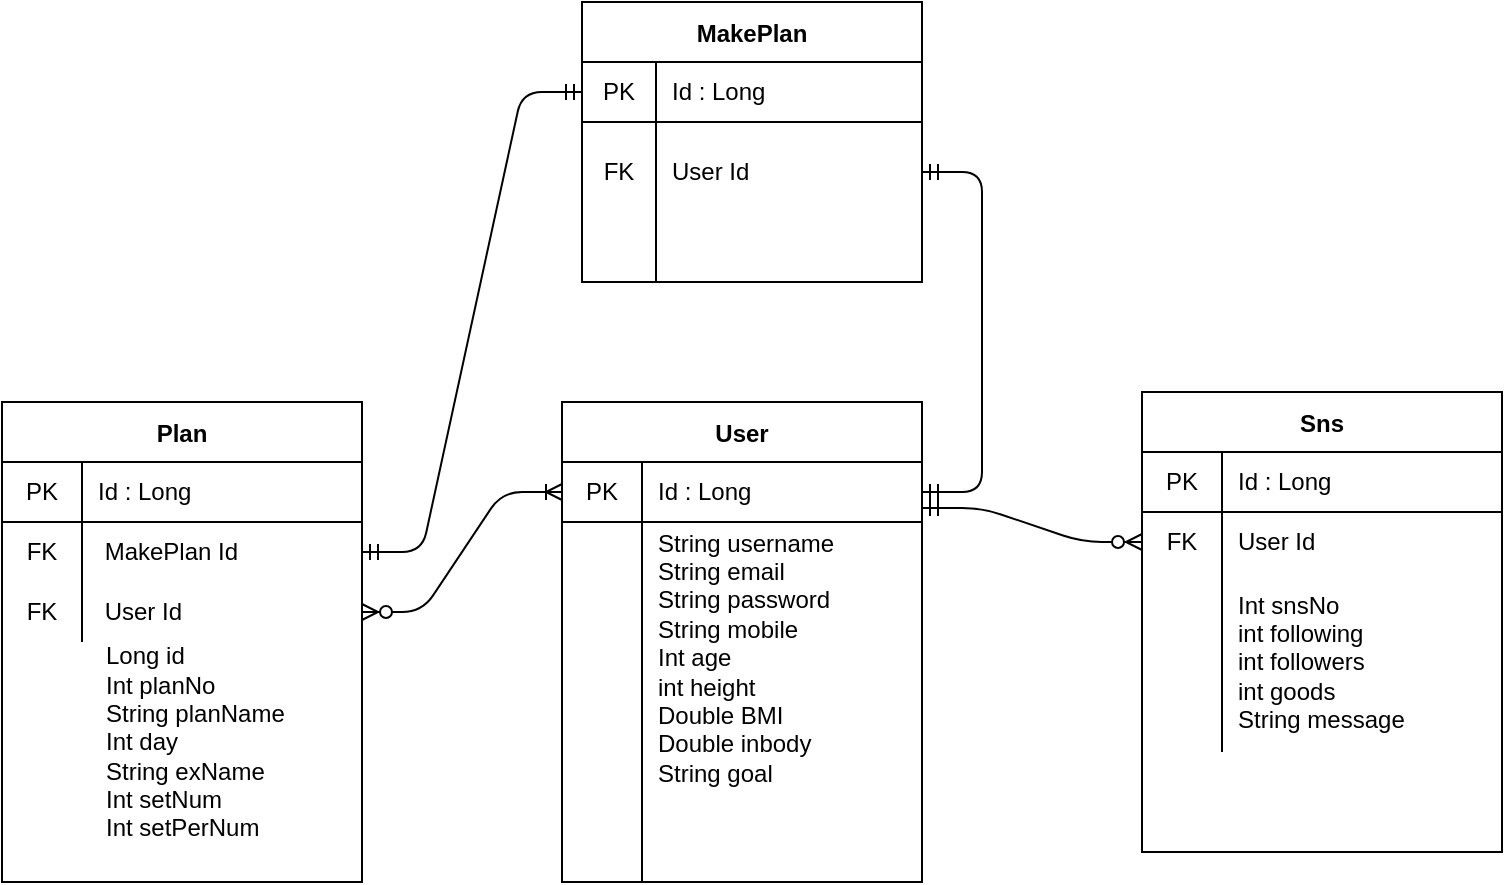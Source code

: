 <mxfile version="15.0.3" type="github">
  <diagram id="C5RBs43oDa-KdzZeNtuy" name="Page-1">
    <mxGraphModel dx="1422" dy="762" grid="1" gridSize="10" guides="1" tooltips="1" connect="1" arrows="1" fold="1" page="1" pageScale="1" pageWidth="827" pageHeight="1169" math="0" shadow="0">
      <root>
        <mxCell id="WIyWlLk6GJQsqaUBKTNV-0" />
        <mxCell id="WIyWlLk6GJQsqaUBKTNV-1" parent="WIyWlLk6GJQsqaUBKTNV-0" />
        <mxCell id="FrYNRP7M009hmTXqyjrP-15" value="User" style="shape=table;startSize=30;container=1;collapsible=0;childLayout=tableLayout;fixedRows=1;rowLines=0;fontStyle=1;align=center;pointerEvents=1;" vertex="1" parent="WIyWlLk6GJQsqaUBKTNV-1">
          <mxGeometry x="310" y="380" width="180" height="240" as="geometry" />
        </mxCell>
        <mxCell id="FrYNRP7M009hmTXqyjrP-16" value="" style="shape=partialRectangle;html=1;whiteSpace=wrap;collapsible=0;dropTarget=0;pointerEvents=1;fillColor=none;top=0;left=0;bottom=1;right=0;points=[[0,0.5],[1,0.5]];portConstraint=eastwest;" vertex="1" parent="FrYNRP7M009hmTXqyjrP-15">
          <mxGeometry y="30" width="180" height="30" as="geometry" />
        </mxCell>
        <mxCell id="FrYNRP7M009hmTXqyjrP-17" value="PK" style="shape=partialRectangle;html=1;whiteSpace=wrap;connectable=0;fillColor=none;top=0;left=0;bottom=0;right=0;overflow=hidden;pointerEvents=1;" vertex="1" parent="FrYNRP7M009hmTXqyjrP-16">
          <mxGeometry width="40" height="30" as="geometry" />
        </mxCell>
        <mxCell id="FrYNRP7M009hmTXqyjrP-18" value="Id : Long" style="shape=partialRectangle;html=1;whiteSpace=wrap;connectable=0;fillColor=none;top=0;left=0;bottom=0;right=0;align=left;spacingLeft=6;overflow=hidden;pointerEvents=1;" vertex="1" parent="FrYNRP7M009hmTXqyjrP-16">
          <mxGeometry x="40" width="140" height="30" as="geometry" />
        </mxCell>
        <mxCell id="FrYNRP7M009hmTXqyjrP-19" value="" style="shape=partialRectangle;html=1;whiteSpace=wrap;collapsible=0;dropTarget=0;pointerEvents=1;fillColor=none;top=0;left=0;bottom=0;right=0;points=[[0,0.5],[1,0.5]];portConstraint=eastwest;" vertex="1" parent="FrYNRP7M009hmTXqyjrP-15">
          <mxGeometry y="60" width="180" height="150" as="geometry" />
        </mxCell>
        <mxCell id="FrYNRP7M009hmTXqyjrP-20" value="" style="shape=partialRectangle;html=1;whiteSpace=wrap;connectable=0;fillColor=none;top=0;left=0;bottom=0;right=0;overflow=hidden;pointerEvents=1;" vertex="1" parent="FrYNRP7M009hmTXqyjrP-19">
          <mxGeometry width="40" height="150" as="geometry" />
        </mxCell>
        <mxCell id="FrYNRP7M009hmTXqyjrP-21" value="String username&lt;br style=&quot;padding: 0px ; margin: 0px&quot;&gt;String email&lt;br style=&quot;padding: 0px ; margin: 0px&quot;&gt;String password&lt;br style=&quot;padding: 0px ; margin: 0px&quot;&gt;String mobile&lt;br style=&quot;padding: 0px ; margin: 0px&quot;&gt;Int age&lt;br style=&quot;padding: 0px ; margin: 0px&quot;&gt;int height&lt;br style=&quot;padding: 0px ; margin: 0px&quot;&gt;Double BMI&lt;br style=&quot;padding: 0px ; margin: 0px&quot;&gt;Double inbody&lt;br style=&quot;padding: 0px ; margin: 0px&quot;&gt;String goal&lt;div style=&quot;padding: 0px ; margin: 0px&quot;&gt;&lt;br style=&quot;padding: 0px ; margin: 0px&quot;&gt;&lt;/div&gt;" style="shape=partialRectangle;html=1;whiteSpace=wrap;connectable=0;fillColor=none;top=0;left=0;bottom=0;right=0;align=left;spacingLeft=6;overflow=hidden;pointerEvents=1;" vertex="1" parent="FrYNRP7M009hmTXqyjrP-19">
          <mxGeometry x="40" width="140" height="150" as="geometry" />
        </mxCell>
        <mxCell id="FrYNRP7M009hmTXqyjrP-22" value="" style="shape=partialRectangle;html=1;whiteSpace=wrap;collapsible=0;dropTarget=0;pointerEvents=1;fillColor=none;top=0;left=0;bottom=0;right=0;points=[[0,0.5],[1,0.5]];portConstraint=eastwest;" vertex="1" parent="FrYNRP7M009hmTXqyjrP-15">
          <mxGeometry y="210" width="180" height="30" as="geometry" />
        </mxCell>
        <mxCell id="FrYNRP7M009hmTXqyjrP-23" value="" style="shape=partialRectangle;html=1;whiteSpace=wrap;connectable=0;fillColor=none;top=0;left=0;bottom=0;right=0;overflow=hidden;pointerEvents=1;" vertex="1" parent="FrYNRP7M009hmTXqyjrP-22">
          <mxGeometry width="40" height="30" as="geometry" />
        </mxCell>
        <mxCell id="FrYNRP7M009hmTXqyjrP-24" value="" style="shape=partialRectangle;html=1;whiteSpace=wrap;connectable=0;fillColor=none;top=0;left=0;bottom=0;right=0;align=left;spacingLeft=6;overflow=hidden;pointerEvents=1;" vertex="1" parent="FrYNRP7M009hmTXqyjrP-22">
          <mxGeometry x="40" width="140" height="30" as="geometry" />
        </mxCell>
        <mxCell id="FrYNRP7M009hmTXqyjrP-34" value="MakePlan" style="shape=table;startSize=30;container=1;collapsible=0;childLayout=tableLayout;fixedRows=1;rowLines=0;fontStyle=1;align=center;pointerEvents=1;" vertex="1" parent="WIyWlLk6GJQsqaUBKTNV-1">
          <mxGeometry x="320" y="180" width="170" height="140" as="geometry" />
        </mxCell>
        <mxCell id="FrYNRP7M009hmTXqyjrP-35" value="" style="shape=partialRectangle;html=1;whiteSpace=wrap;collapsible=0;dropTarget=0;pointerEvents=1;fillColor=none;top=0;left=0;bottom=1;right=0;points=[[0,0.5],[1,0.5]];portConstraint=eastwest;" vertex="1" parent="FrYNRP7M009hmTXqyjrP-34">
          <mxGeometry y="30" width="170" height="30" as="geometry" />
        </mxCell>
        <mxCell id="FrYNRP7M009hmTXqyjrP-36" value="PK" style="shape=partialRectangle;html=1;whiteSpace=wrap;connectable=0;fillColor=none;top=0;left=0;bottom=0;right=0;overflow=hidden;pointerEvents=1;" vertex="1" parent="FrYNRP7M009hmTXqyjrP-35">
          <mxGeometry width="37" height="30" as="geometry" />
        </mxCell>
        <mxCell id="FrYNRP7M009hmTXqyjrP-37" value="Id : Long" style="shape=partialRectangle;html=1;whiteSpace=wrap;connectable=0;fillColor=none;top=0;left=0;bottom=0;right=0;align=left;spacingLeft=6;overflow=hidden;pointerEvents=1;" vertex="1" parent="FrYNRP7M009hmTXqyjrP-35">
          <mxGeometry x="37" width="133" height="30" as="geometry" />
        </mxCell>
        <mxCell id="FrYNRP7M009hmTXqyjrP-38" value="" style="shape=partialRectangle;html=1;whiteSpace=wrap;collapsible=0;dropTarget=0;pointerEvents=1;fillColor=none;top=0;left=0;bottom=0;right=0;points=[[0,0.5],[1,0.5]];portConstraint=eastwest;" vertex="1" parent="FrYNRP7M009hmTXqyjrP-34">
          <mxGeometry y="60" width="170" height="50" as="geometry" />
        </mxCell>
        <mxCell id="FrYNRP7M009hmTXqyjrP-39" value="FK" style="shape=partialRectangle;html=1;whiteSpace=wrap;connectable=0;fillColor=none;top=0;left=0;bottom=0;right=0;overflow=hidden;pointerEvents=1;" vertex="1" parent="FrYNRP7M009hmTXqyjrP-38">
          <mxGeometry width="37" height="50" as="geometry" />
        </mxCell>
        <mxCell id="FrYNRP7M009hmTXqyjrP-40" value="User Id" style="shape=partialRectangle;html=1;whiteSpace=wrap;connectable=0;fillColor=none;top=0;left=0;bottom=0;right=0;align=left;spacingLeft=6;overflow=hidden;pointerEvents=1;" vertex="1" parent="FrYNRP7M009hmTXqyjrP-38">
          <mxGeometry x="37" width="133" height="50" as="geometry" />
        </mxCell>
        <mxCell id="FrYNRP7M009hmTXqyjrP-41" value="" style="shape=partialRectangle;html=1;whiteSpace=wrap;collapsible=0;dropTarget=0;pointerEvents=1;fillColor=none;top=0;left=0;bottom=0;right=0;points=[[0,0.5],[1,0.5]];portConstraint=eastwest;" vertex="1" parent="FrYNRP7M009hmTXqyjrP-34">
          <mxGeometry y="110" width="170" height="30" as="geometry" />
        </mxCell>
        <mxCell id="FrYNRP7M009hmTXqyjrP-42" value="" style="shape=partialRectangle;html=1;whiteSpace=wrap;connectable=0;fillColor=none;top=0;left=0;bottom=0;right=0;overflow=hidden;pointerEvents=1;" vertex="1" parent="FrYNRP7M009hmTXqyjrP-41">
          <mxGeometry width="37" height="30" as="geometry" />
        </mxCell>
        <mxCell id="FrYNRP7M009hmTXqyjrP-43" value="" style="shape=partialRectangle;html=1;whiteSpace=wrap;connectable=0;fillColor=none;top=0;left=0;bottom=0;right=0;align=left;spacingLeft=6;overflow=hidden;pointerEvents=1;" vertex="1" parent="FrYNRP7M009hmTXqyjrP-41">
          <mxGeometry x="37" width="133" height="30" as="geometry" />
        </mxCell>
        <mxCell id="FrYNRP7M009hmTXqyjrP-44" value="Sns" style="shape=table;startSize=30;container=1;collapsible=0;childLayout=tableLayout;fixedRows=1;rowLines=0;fontStyle=1;align=center;pointerEvents=1;" vertex="1" parent="WIyWlLk6GJQsqaUBKTNV-1">
          <mxGeometry x="600" y="375" width="180" height="230" as="geometry" />
        </mxCell>
        <mxCell id="FrYNRP7M009hmTXqyjrP-45" value="" style="shape=partialRectangle;html=1;whiteSpace=wrap;collapsible=0;dropTarget=0;pointerEvents=1;fillColor=none;top=0;left=0;bottom=1;right=0;points=[[0,0.5],[1,0.5]];portConstraint=eastwest;" vertex="1" parent="FrYNRP7M009hmTXqyjrP-44">
          <mxGeometry y="30" width="180" height="30" as="geometry" />
        </mxCell>
        <mxCell id="FrYNRP7M009hmTXqyjrP-46" value="PK" style="shape=partialRectangle;html=1;whiteSpace=wrap;connectable=0;fillColor=none;top=0;left=0;bottom=0;right=0;overflow=hidden;pointerEvents=1;" vertex="1" parent="FrYNRP7M009hmTXqyjrP-45">
          <mxGeometry width="40" height="30" as="geometry" />
        </mxCell>
        <mxCell id="FrYNRP7M009hmTXqyjrP-47" value="Id : Long" style="shape=partialRectangle;html=1;whiteSpace=wrap;connectable=0;fillColor=none;top=0;left=0;bottom=0;right=0;align=left;spacingLeft=6;overflow=hidden;pointerEvents=1;" vertex="1" parent="FrYNRP7M009hmTXqyjrP-45">
          <mxGeometry x="40" width="140" height="30" as="geometry" />
        </mxCell>
        <mxCell id="FrYNRP7M009hmTXqyjrP-48" value="" style="shape=partialRectangle;html=1;whiteSpace=wrap;collapsible=0;dropTarget=0;pointerEvents=1;fillColor=none;top=0;left=0;bottom=0;right=0;points=[[0,0.5],[1,0.5]];portConstraint=eastwest;" vertex="1" parent="FrYNRP7M009hmTXqyjrP-44">
          <mxGeometry y="60" width="180" height="30" as="geometry" />
        </mxCell>
        <mxCell id="FrYNRP7M009hmTXqyjrP-49" value="FK" style="shape=partialRectangle;html=1;whiteSpace=wrap;connectable=0;fillColor=none;top=0;left=0;bottom=0;right=0;overflow=hidden;pointerEvents=1;" vertex="1" parent="FrYNRP7M009hmTXqyjrP-48">
          <mxGeometry width="40" height="30" as="geometry" />
        </mxCell>
        <mxCell id="FrYNRP7M009hmTXqyjrP-50" value="User Id" style="shape=partialRectangle;html=1;whiteSpace=wrap;connectable=0;fillColor=none;top=0;left=0;bottom=0;right=0;align=left;spacingLeft=6;overflow=hidden;pointerEvents=1;" vertex="1" parent="FrYNRP7M009hmTXqyjrP-48">
          <mxGeometry x="40" width="140" height="30" as="geometry" />
        </mxCell>
        <mxCell id="FrYNRP7M009hmTXqyjrP-51" value="" style="shape=partialRectangle;html=1;whiteSpace=wrap;collapsible=0;dropTarget=0;pointerEvents=1;fillColor=none;top=0;left=0;bottom=0;right=0;points=[[0,0.5],[1,0.5]];portConstraint=eastwest;" vertex="1" parent="FrYNRP7M009hmTXqyjrP-44">
          <mxGeometry y="90" width="180" height="90" as="geometry" />
        </mxCell>
        <mxCell id="FrYNRP7M009hmTXqyjrP-52" value="" style="shape=partialRectangle;html=1;whiteSpace=wrap;connectable=0;fillColor=none;top=0;left=0;bottom=0;right=0;overflow=hidden;pointerEvents=1;" vertex="1" parent="FrYNRP7M009hmTXqyjrP-51">
          <mxGeometry width="40" height="90" as="geometry" />
        </mxCell>
        <mxCell id="FrYNRP7M009hmTXqyjrP-53" value="Int snsNo&lt;br style=&quot;padding: 0px ; margin: 0px&quot;&gt;int following&lt;br style=&quot;padding: 0px ; margin: 0px&quot;&gt;int followers&lt;br style=&quot;padding: 0px ; margin: 0px&quot;&gt;int goods&lt;br style=&quot;padding: 0px ; margin: 0px&quot;&gt;String message" style="shape=partialRectangle;html=1;whiteSpace=wrap;connectable=0;fillColor=none;top=0;left=0;bottom=0;right=0;align=left;spacingLeft=6;overflow=hidden;pointerEvents=1;" vertex="1" parent="FrYNRP7M009hmTXqyjrP-51">
          <mxGeometry x="40" width="140" height="90" as="geometry" />
        </mxCell>
        <mxCell id="FrYNRP7M009hmTXqyjrP-54" value="Plan" style="shape=table;startSize=30;container=1;collapsible=0;childLayout=tableLayout;fixedRows=1;rowLines=0;fontStyle=1;align=center;pointerEvents=1;" vertex="1" parent="WIyWlLk6GJQsqaUBKTNV-1">
          <mxGeometry x="30" y="380" width="180" height="240" as="geometry" />
        </mxCell>
        <mxCell id="FrYNRP7M009hmTXqyjrP-55" value="" style="shape=partialRectangle;html=1;whiteSpace=wrap;collapsible=0;dropTarget=0;pointerEvents=1;fillColor=none;top=0;left=0;bottom=1;right=0;points=[[0,0.5],[1,0.5]];portConstraint=eastwest;" vertex="1" parent="FrYNRP7M009hmTXqyjrP-54">
          <mxGeometry y="30" width="180" height="30" as="geometry" />
        </mxCell>
        <mxCell id="FrYNRP7M009hmTXqyjrP-56" value="PK" style="shape=partialRectangle;html=1;whiteSpace=wrap;connectable=0;fillColor=none;top=0;left=0;bottom=0;right=0;overflow=hidden;pointerEvents=1;" vertex="1" parent="FrYNRP7M009hmTXqyjrP-55">
          <mxGeometry width="40" height="30" as="geometry" />
        </mxCell>
        <mxCell id="FrYNRP7M009hmTXqyjrP-57" value="Id : Long" style="shape=partialRectangle;html=1;whiteSpace=wrap;connectable=0;fillColor=none;top=0;left=0;bottom=0;right=0;align=left;spacingLeft=6;overflow=hidden;pointerEvents=1;" vertex="1" parent="FrYNRP7M009hmTXqyjrP-55">
          <mxGeometry x="40" width="140" height="30" as="geometry" />
        </mxCell>
        <mxCell id="FrYNRP7M009hmTXqyjrP-58" value="" style="shape=partialRectangle;html=1;whiteSpace=wrap;collapsible=0;dropTarget=0;pointerEvents=1;fillColor=none;top=0;left=0;bottom=0;right=0;points=[[0,0.5],[1,0.5]];portConstraint=eastwest;" vertex="1" parent="FrYNRP7M009hmTXqyjrP-54">
          <mxGeometry y="60" width="180" height="30" as="geometry" />
        </mxCell>
        <mxCell id="FrYNRP7M009hmTXqyjrP-59" value="FK" style="shape=partialRectangle;html=1;whiteSpace=wrap;connectable=0;fillColor=none;top=0;left=0;bottom=0;right=0;overflow=hidden;pointerEvents=1;" vertex="1" parent="FrYNRP7M009hmTXqyjrP-58">
          <mxGeometry width="40" height="30" as="geometry" />
        </mxCell>
        <mxCell id="FrYNRP7M009hmTXqyjrP-60" value="&amp;nbsp;MakePlan Id" style="shape=partialRectangle;html=1;whiteSpace=wrap;connectable=0;fillColor=none;top=0;left=0;bottom=0;right=0;align=left;spacingLeft=6;overflow=hidden;pointerEvents=1;" vertex="1" parent="FrYNRP7M009hmTXqyjrP-58">
          <mxGeometry x="40" width="140" height="30" as="geometry" />
        </mxCell>
        <mxCell id="FrYNRP7M009hmTXqyjrP-61" value="" style="shape=partialRectangle;html=1;whiteSpace=wrap;collapsible=0;dropTarget=0;pointerEvents=1;fillColor=none;top=0;left=0;bottom=0;right=0;points=[[0,0.5],[1,0.5]];portConstraint=eastwest;" vertex="1" parent="FrYNRP7M009hmTXqyjrP-54">
          <mxGeometry y="90" width="180" height="30" as="geometry" />
        </mxCell>
        <mxCell id="FrYNRP7M009hmTXqyjrP-62" value="FK" style="shape=partialRectangle;html=1;whiteSpace=wrap;connectable=0;fillColor=none;top=0;left=0;bottom=0;right=0;overflow=hidden;pointerEvents=1;" vertex="1" parent="FrYNRP7M009hmTXqyjrP-61">
          <mxGeometry width="40" height="30" as="geometry" />
        </mxCell>
        <mxCell id="FrYNRP7M009hmTXqyjrP-63" value="&amp;nbsp;User Id" style="shape=partialRectangle;html=1;whiteSpace=wrap;connectable=0;fillColor=none;top=0;left=0;bottom=0;right=0;align=left;spacingLeft=6;overflow=hidden;pointerEvents=1;" vertex="1" parent="FrYNRP7M009hmTXqyjrP-61">
          <mxGeometry x="40" width="140" height="30" as="geometry" />
        </mxCell>
        <mxCell id="FrYNRP7M009hmTXqyjrP-65" value="&lt;div&gt;Long id&lt;/div&gt;&lt;div&gt;Int planNo&lt;/div&gt;&lt;div&gt;String planName&lt;/div&gt;&lt;div&gt;Int day&lt;/div&gt;&lt;div&gt;String exName&lt;/div&gt;&lt;div&gt;Int setNum&lt;/div&gt;&lt;div&gt;Int setPerNum&lt;/div&gt;" style="text;html=1;align=left;verticalAlign=middle;resizable=0;points=[];autosize=1;strokeColor=none;" vertex="1" parent="WIyWlLk6GJQsqaUBKTNV-1">
          <mxGeometry x="80" y="500" width="100" height="100" as="geometry" />
        </mxCell>
        <mxCell id="FrYNRP7M009hmTXqyjrP-69" value="" style="edgeStyle=entityRelationEdgeStyle;fontSize=12;html=1;endArrow=ERmandOne;startArrow=ERmandOne;exitX=1;exitY=0.5;exitDx=0;exitDy=0;entryX=0;entryY=0.5;entryDx=0;entryDy=0;" edge="1" parent="WIyWlLk6GJQsqaUBKTNV-1" source="FrYNRP7M009hmTXqyjrP-58" target="FrYNRP7M009hmTXqyjrP-35">
          <mxGeometry width="100" height="100" relative="1" as="geometry">
            <mxPoint x="-60" y="430" as="sourcePoint" />
            <mxPoint x="340" y="660" as="targetPoint" />
          </mxGeometry>
        </mxCell>
        <mxCell id="FrYNRP7M009hmTXqyjrP-70" value="" style="edgeStyle=entityRelationEdgeStyle;fontSize=12;html=1;endArrow=ERoneToMany;startArrow=ERzeroToMany;entryX=0;entryY=0.5;entryDx=0;entryDy=0;exitX=1;exitY=0.5;exitDx=0;exitDy=0;" edge="1" parent="WIyWlLk6GJQsqaUBKTNV-1" source="FrYNRP7M009hmTXqyjrP-61" target="FrYNRP7M009hmTXqyjrP-16">
          <mxGeometry width="100" height="100" relative="1" as="geometry">
            <mxPoint x="220" y="590" as="sourcePoint" />
            <mxPoint x="320" y="490" as="targetPoint" />
          </mxGeometry>
        </mxCell>
        <mxCell id="FrYNRP7M009hmTXqyjrP-71" value="" style="edgeStyle=entityRelationEdgeStyle;fontSize=12;html=1;endArrow=ERzeroToMany;startArrow=ERmandOne;entryX=0;entryY=0.5;entryDx=0;entryDy=0;" edge="1" parent="WIyWlLk6GJQsqaUBKTNV-1" target="FrYNRP7M009hmTXqyjrP-48">
          <mxGeometry width="100" height="100" relative="1" as="geometry">
            <mxPoint x="490" y="433" as="sourcePoint" />
            <mxPoint x="610" y="240" as="targetPoint" />
          </mxGeometry>
        </mxCell>
        <mxCell id="FrYNRP7M009hmTXqyjrP-72" value="" style="edgeStyle=entityRelationEdgeStyle;fontSize=12;html=1;endArrow=ERmandOne;startArrow=ERmandOne;exitX=1;exitY=0.5;exitDx=0;exitDy=0;entryX=1;entryY=0.5;entryDx=0;entryDy=0;" edge="1" parent="WIyWlLk6GJQsqaUBKTNV-1" source="FrYNRP7M009hmTXqyjrP-38" target="FrYNRP7M009hmTXqyjrP-16">
          <mxGeometry width="100" height="100" relative="1" as="geometry">
            <mxPoint x="500" y="290" as="sourcePoint" />
            <mxPoint x="570" y="470" as="targetPoint" />
          </mxGeometry>
        </mxCell>
      </root>
    </mxGraphModel>
  </diagram>
</mxfile>
